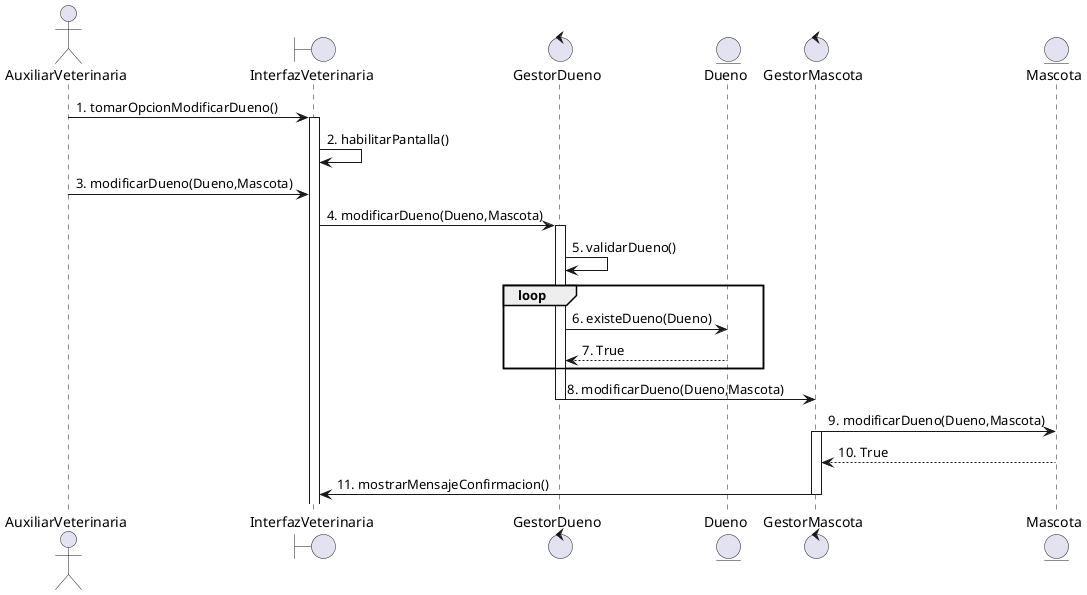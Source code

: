 @startuml ModificarDueno
    actor AuxiliarVeterinaria
    boundary InterfazVeterinaria

    control GestorDueno
    entity Dueno

    control GestorMascota
    entity Mascota

    AuxiliarVeterinaria -> InterfazVeterinaria: 1. tomarOpcionModificarDueno()
    activate InterfazVeterinaria
    InterfazVeterinaria -> InterfazVeterinaria: 2. habilitarPantalla()
    AuxiliarVeterinaria -> InterfazVeterinaria: 3. modificarDueno(Dueno,Mascota)
    InterfazVeterinaria -> GestorDueno: 4. modificarDueno(Dueno,Mascota)

    activate GestorDueno
    GestorDueno -> GestorDueno: 5. validarDueno()

    loop
        GestorDueno -> Dueno: 6. existeDueno(Dueno)
        Dueno --> GestorDueno: 7. True
    end

    GestorDueno -> GestorMascota: 8. modificarDueno(Dueno,Mascota)
    deactivate GestorDueno

    GestorMascota -> Mascota: 9. modificarDueno(Dueno,Mascota)
    activate GestorMascota
    Mascota --> GestorMascota: 10. True
    GestorMascota -> InterfazVeterinaria: 11. mostrarMensajeConfirmacion()
    deactivate GestorMascota



@enduml
